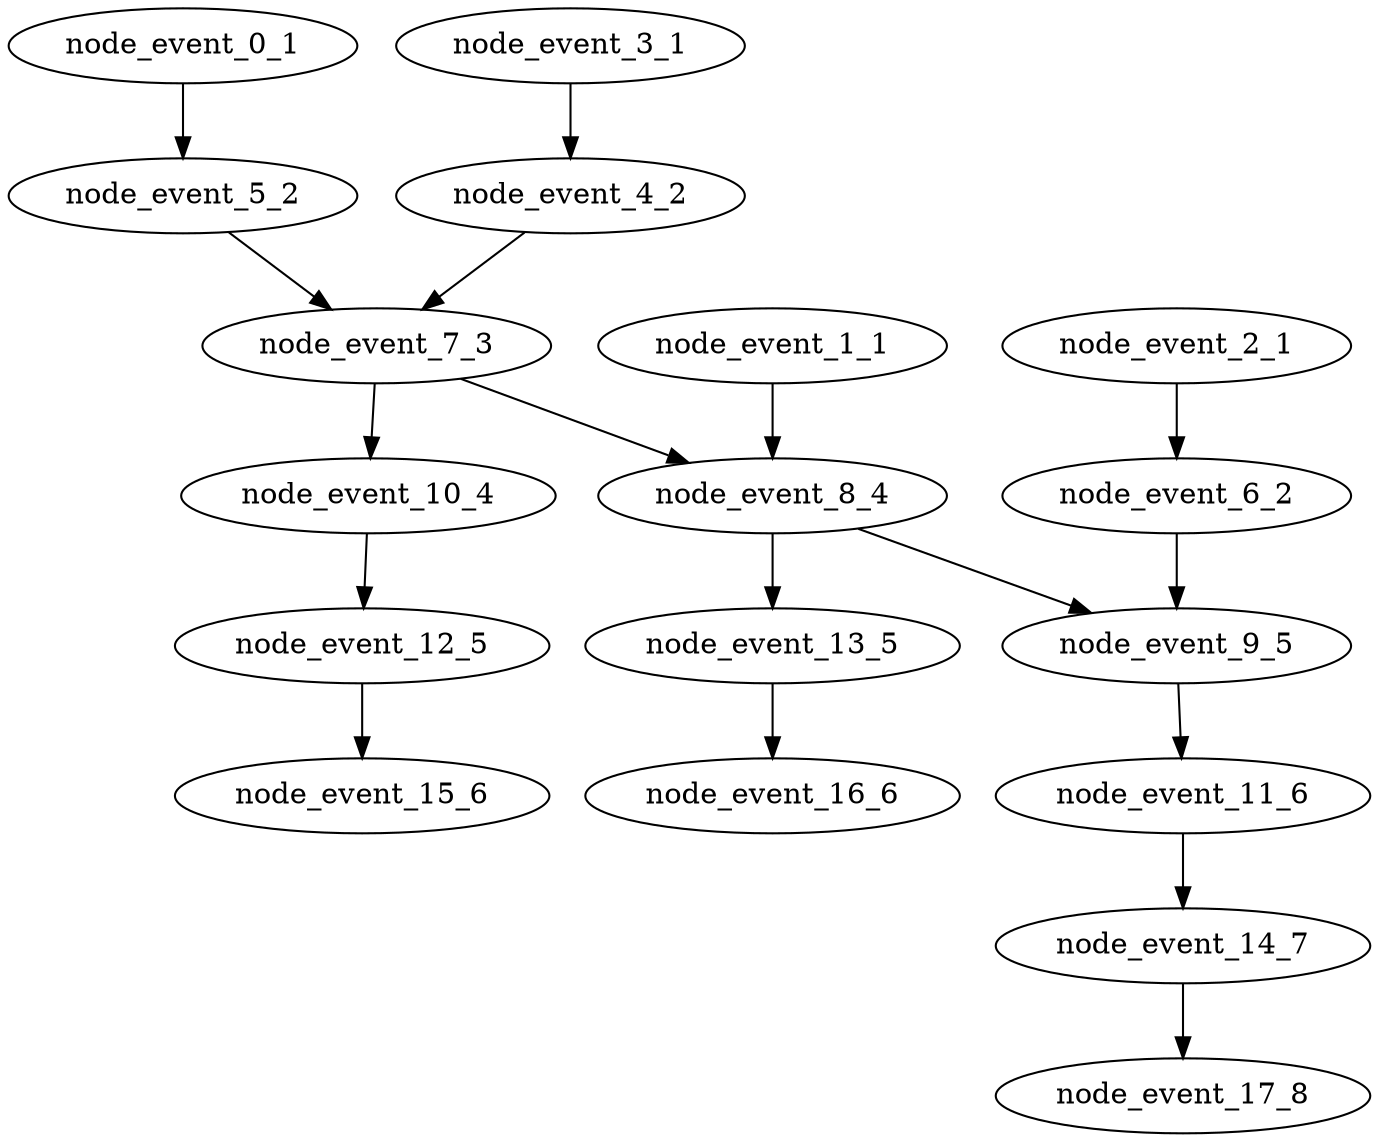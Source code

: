 digraph {
    node_event_0_1 [EventIndex="0" EventType="DotQasm.Scheduling.GateEvent" Depth="1" Dependencies="0" Latency="00:00:00.0010000" Priority="0.013000000000000001"];
    node_event_1_1 [EventIndex="1" EventType="DotQasm.Scheduling.GateEvent" Depth="1" Dependencies="0" Latency="00:00:00.0010000" Priority="0.010000000000000002"];
    node_event_2_1 [EventIndex="2" EventType="DotQasm.Scheduling.GateEvent" Depth="1" Dependencies="0" Latency="00:00:00.0010000" Priority="0.009000000000000001"];
    node_event_3_1 [EventIndex="3" EventType="DotQasm.Scheduling.GateEvent" Depth="1" Dependencies="0" Latency="00:00:00.0010000" Priority="0.013000000000000001"];
    node_event_4_2 [EventIndex="4" EventType="DotQasm.Scheduling.GateEvent" Depth="2" Dependencies="1" Latency="00:00:00.0010000" Priority="0.012"];
    node_event_5_2 [EventIndex="5" EventType="DotQasm.Scheduling.GateEvent" Depth="2" Dependencies="1" Latency="00:00:00.0010000" Priority="0.012"];
    node_event_6_2 [EventIndex="6" EventType="DotQasm.Scheduling.GateEvent" Depth="2" Dependencies="1" Latency="00:00:00.0010000" Priority="0.008"];
    node_event_7_3 [EventIndex="7" EventType="DotQasm.Scheduling.ControlledGateEvent" Depth="3" Dependencies="4" Latency="00:00:00.0020000" Priority="0.011000000000000001"];
    node_event_8_4 [EventIndex="8" EventType="DotQasm.Scheduling.ControlledGateEvent" Depth="4" Dependencies="6" Latency="00:00:00.0020000" Priority="0.009000000000000001"];
    node_event_9_5 [EventIndex="9" EventType="DotQasm.Scheduling.ControlledGateEvent" Depth="5" Dependencies="9" Latency="00:00:00.0020000" Priority="0.007"];
    node_event_10_4 [EventIndex="10" EventType="DotQasm.Scheduling.GateEvent" Depth="4" Dependencies="5" Latency="00:00:00.0010000" Priority="0.005"];
    node_event_11_6 [EventIndex="11" EventType="DotQasm.Scheduling.GateEvent" Depth="6" Dependencies="10" Latency="00:00:00.0010000" Priority="0.005"];
    node_event_12_5 [EventIndex="12" EventType="DotQasm.Scheduling.GateEvent" Depth="5" Dependencies="6" Latency="00:00:00.0010000" Priority="0.004"];
    node_event_13_5 [EventIndex="13" EventType="DotQasm.Scheduling.GateEvent" Depth="5" Dependencies="7" Latency="00:00:00.0010000" Priority="0.004"];
    node_event_14_7 [EventIndex="14" EventType="DotQasm.Scheduling.GateEvent" Depth="7" Dependencies="11" Latency="00:00:00.0010000" Priority="0.004"];
    node_event_15_6 [EventIndex="15" EventType="DotQasm.Scheduling.MeasurementEvent" Depth="6" Dependencies="7" Latency="00:00:00.0030000" Priority="0.003"];
    node_event_16_6 [EventIndex="16" EventType="DotQasm.Scheduling.MeasurementEvent" Depth="6" Dependencies="8" Latency="00:00:00.0030000" Priority="0.003"];
    node_event_17_8 [EventIndex="17" EventType="DotQasm.Scheduling.MeasurementEvent" Depth="8" Dependencies="12" Latency="00:00:00.0030000" Priority="0.003"];
    node_event_0_1 -> node_event_5_2;
    node_event_1_1 -> node_event_8_4;
    node_event_2_1 -> node_event_6_2;
    node_event_3_1 -> node_event_4_2;
    node_event_4_2 -> node_event_7_3;
    node_event_5_2 -> node_event_7_3;
    node_event_6_2 -> node_event_9_5;
    node_event_7_3 -> node_event_8_4;
    node_event_7_3 -> node_event_10_4;
    node_event_8_4 -> node_event_9_5;
    node_event_8_4 -> node_event_13_5;
    node_event_9_5 -> node_event_11_6;
    node_event_10_4 -> node_event_12_5;
    node_event_11_6 -> node_event_14_7;
    node_event_12_5 -> node_event_15_6;
    node_event_13_5 -> node_event_16_6;
    node_event_14_7 -> node_event_17_8;
}

